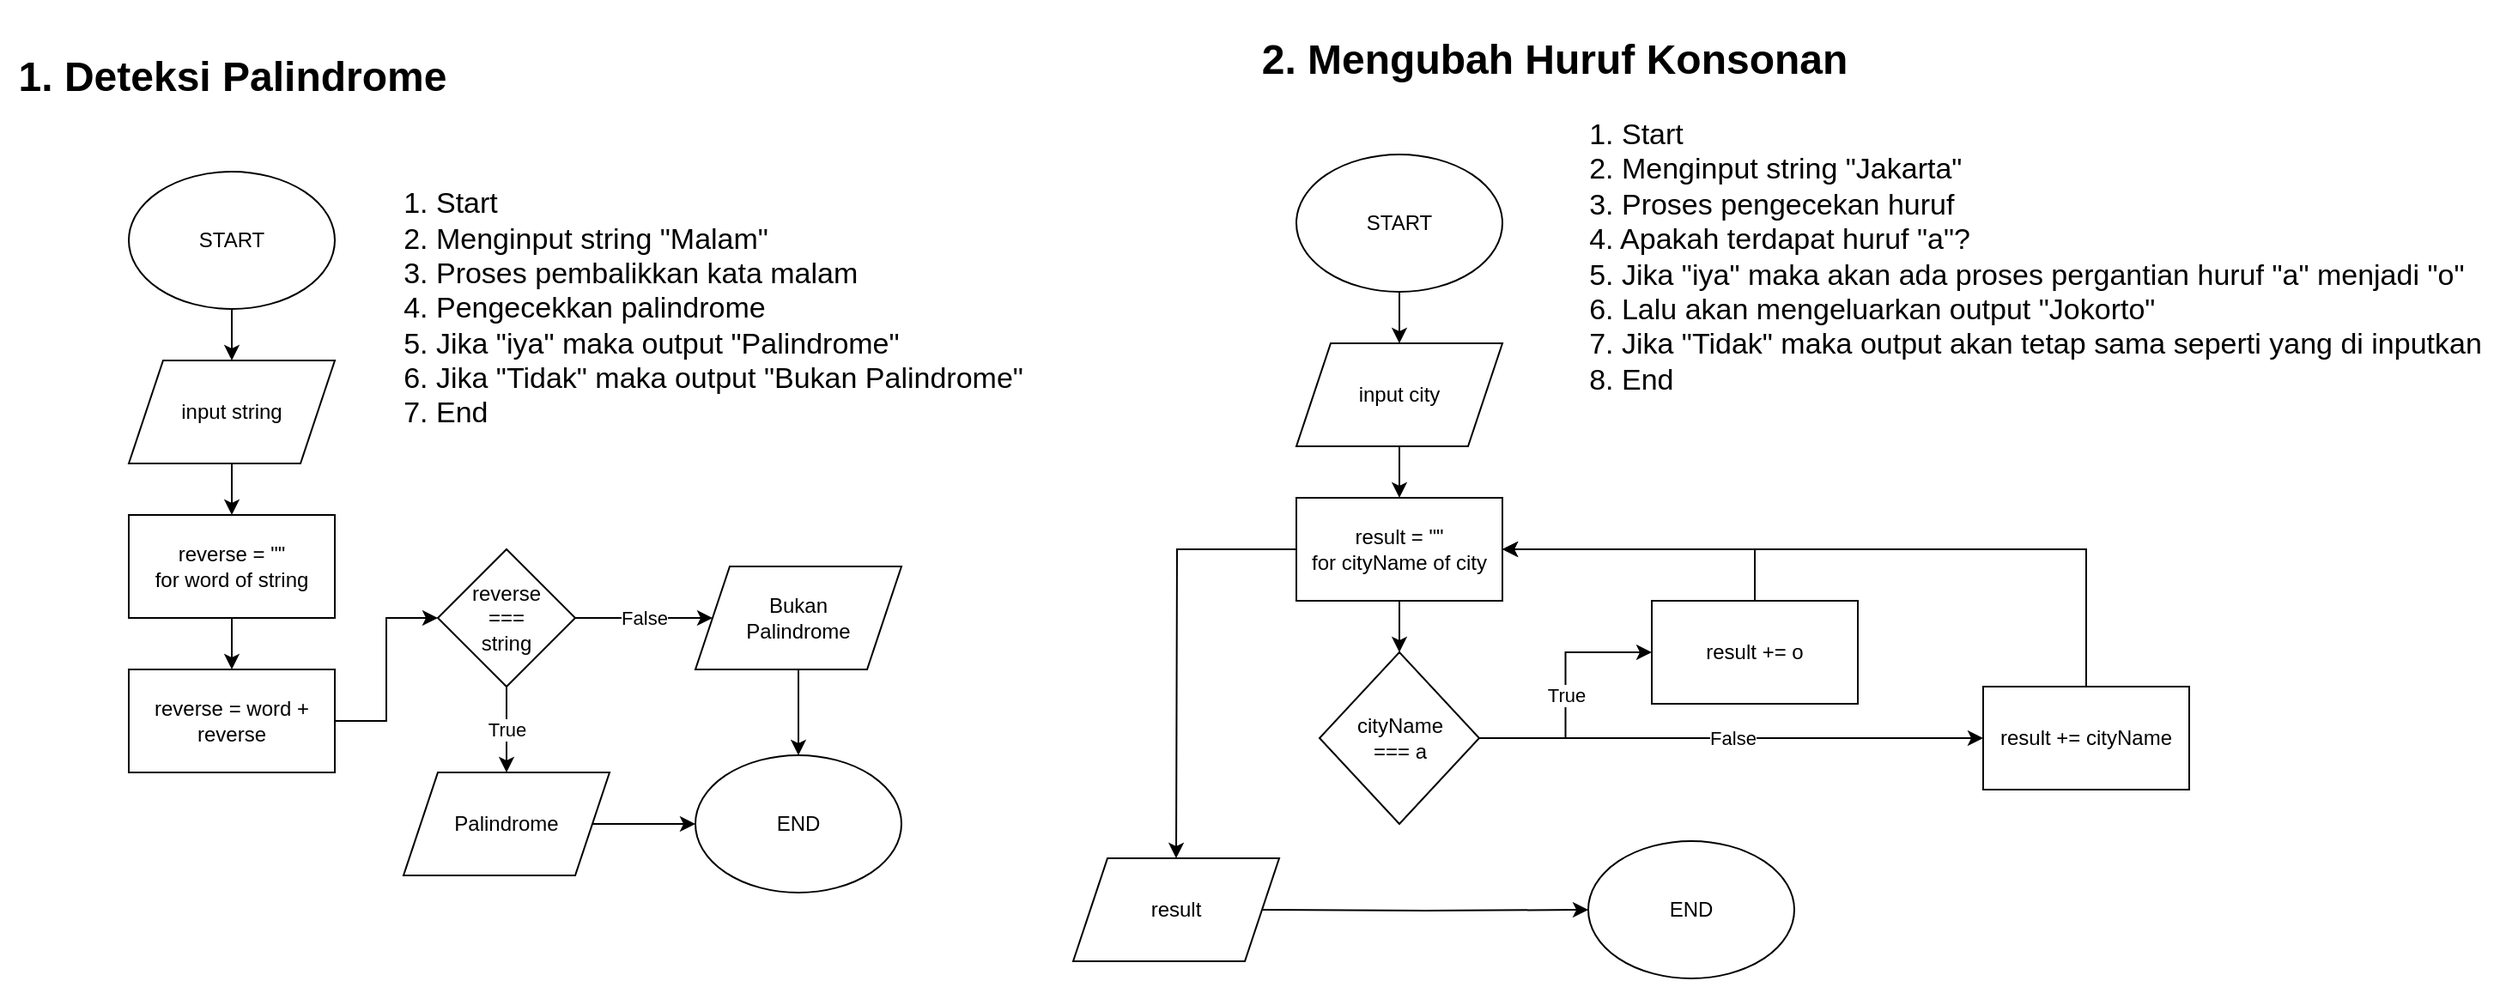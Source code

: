 <mxfile version="20.5.1" type="device"><diagram id="C5RBs43oDa-KdzZeNtuy" name="Page-1"><mxGraphModel dx="2858" dy="2252" grid="1" gridSize="10" guides="1" tooltips="1" connect="1" arrows="1" fold="1" page="1" pageScale="1" pageWidth="827" pageHeight="1169" math="0" shadow="0"><root><mxCell id="WIyWlLk6GJQsqaUBKTNV-0"/><mxCell id="WIyWlLk6GJQsqaUBKTNV-1" parent="WIyWlLk6GJQsqaUBKTNV-0"/><mxCell id="mCYg9r9cmCHu4iVL0JhN-7" style="edgeStyle=orthogonalEdgeStyle;rounded=0;orthogonalLoop=1;jettySize=auto;html=1;entryX=0.5;entryY=0;entryDx=0;entryDy=0;" parent="WIyWlLk6GJQsqaUBKTNV-1" source="mCYg9r9cmCHu4iVL0JhN-0" target="mCYg9r9cmCHu4iVL0JhN-2" edge="1"><mxGeometry relative="1" as="geometry"/></mxCell><mxCell id="mCYg9r9cmCHu4iVL0JhN-0" value="START" style="ellipse;whiteSpace=wrap;html=1;" parent="WIyWlLk6GJQsqaUBKTNV-1" vertex="1"><mxGeometry x="40" y="40" width="120" height="80" as="geometry"/></mxCell><mxCell id="mCYg9r9cmCHu4iVL0JhN-8" value="" style="edgeStyle=orthogonalEdgeStyle;rounded=0;orthogonalLoop=1;jettySize=auto;html=1;" parent="WIyWlLk6GJQsqaUBKTNV-1" source="mCYg9r9cmCHu4iVL0JhN-2" edge="1"><mxGeometry relative="1" as="geometry"><mxPoint x="100" y="240" as="targetPoint"/></mxGeometry></mxCell><mxCell id="mCYg9r9cmCHu4iVL0JhN-2" value="input string" style="shape=parallelogram;perimeter=parallelogramPerimeter;whiteSpace=wrap;html=1;fixedSize=1;" parent="WIyWlLk6GJQsqaUBKTNV-1" vertex="1"><mxGeometry x="40" y="150" width="120" height="60" as="geometry"/></mxCell><mxCell id="mCYg9r9cmCHu4iVL0JhN-15" value="&lt;h1&gt;1. Deteksi Palindrome&lt;/h1&gt;" style="text;html=1;align=center;verticalAlign=middle;resizable=0;points=[];autosize=1;strokeColor=none;fillColor=none;" parent="WIyWlLk6GJQsqaUBKTNV-1" vertex="1"><mxGeometry x="-35" y="-50" width="270" height="70" as="geometry"/></mxCell><mxCell id="mCYg9r9cmCHu4iVL0JhN-16" value="&lt;div style=&quot;text-align: justify; font-size: 17px;&quot;&gt;&lt;span style=&quot;background-color: initial;&quot;&gt;&lt;font style=&quot;font-size: 17px;&quot;&gt;1. Start&lt;/font&gt;&lt;/span&gt;&lt;/div&gt;&lt;div style=&quot;text-align: justify; font-size: 17px;&quot;&gt;&lt;span style=&quot;background-color: initial;&quot;&gt;&lt;font style=&quot;font-size: 17px;&quot;&gt;2. Menginput string &quot;Malam&quot;&lt;/font&gt;&lt;/span&gt;&lt;/div&gt;&lt;div style=&quot;text-align: justify; font-size: 17px;&quot;&gt;&lt;span style=&quot;background-color: initial;&quot;&gt;&lt;font style=&quot;font-size: 17px;&quot;&gt;3. Proses pembalikkan kata malam&lt;/font&gt;&lt;/span&gt;&lt;/div&gt;&lt;div style=&quot;text-align: justify; font-size: 17px;&quot;&gt;&lt;span style=&quot;background-color: initial;&quot;&gt;&lt;font style=&quot;font-size: 17px;&quot;&gt;4. Pengecekkan palindrome&lt;/font&gt;&lt;/span&gt;&lt;/div&gt;&lt;div style=&quot;text-align: justify; font-size: 17px;&quot;&gt;&lt;font style=&quot;font-size: 17px;&quot;&gt;5. Jika &quot;iya&quot; maka output &quot;Palindrome&quot;&lt;/font&gt;&lt;/div&gt;&lt;div style=&quot;text-align: justify; font-size: 17px;&quot;&gt;&lt;font style=&quot;font-size: 17px;&quot;&gt;6. Jika &quot;Tidak&quot; maka output &quot;Bukan Palindrome&quot;&lt;/font&gt;&lt;/div&gt;&lt;div style=&quot;text-align: justify; font-size: 17px;&quot;&gt;&lt;font style=&quot;font-size: 17px;&quot;&gt;7. End&lt;/font&gt;&lt;/div&gt;" style="text;html=1;align=center;verticalAlign=middle;resizable=0;points=[];autosize=1;strokeColor=none;fillColor=none;" parent="WIyWlLk6GJQsqaUBKTNV-1" vertex="1"><mxGeometry x="190" y="40" width="380" height="160" as="geometry"/></mxCell><mxCell id="mCYg9r9cmCHu4iVL0JhN-18" value="&lt;h1&gt;2. Mengubah Huruf Konsonan&lt;/h1&gt;" style="text;html=1;align=center;verticalAlign=middle;resizable=0;points=[];autosize=1;strokeColor=none;fillColor=none;" parent="WIyWlLk6GJQsqaUBKTNV-1" vertex="1"><mxGeometry x="690" y="-60" width="360" height="70" as="geometry"/></mxCell><mxCell id="as_24OD4NIslSTrrhi6Q-15" value="" style="edgeStyle=orthogonalEdgeStyle;rounded=0;orthogonalLoop=1;jettySize=auto;html=1;fontSize=14;" parent="WIyWlLk6GJQsqaUBKTNV-1" source="as_24OD4NIslSTrrhi6Q-0" target="as_24OD4NIslSTrrhi6Q-1" edge="1"><mxGeometry relative="1" as="geometry"/></mxCell><mxCell id="as_24OD4NIslSTrrhi6Q-0" value="START" style="ellipse;whiteSpace=wrap;html=1;" parent="WIyWlLk6GJQsqaUBKTNV-1" vertex="1"><mxGeometry x="720" y="30" width="120" height="80" as="geometry"/></mxCell><mxCell id="as_24OD4NIslSTrrhi6Q-14" value="" style="edgeStyle=orthogonalEdgeStyle;rounded=0;orthogonalLoop=1;jettySize=auto;html=1;fontSize=14;" parent="WIyWlLk6GJQsqaUBKTNV-1" source="as_24OD4NIslSTrrhi6Q-1" target="as_24OD4NIslSTrrhi6Q-4" edge="1"><mxGeometry relative="1" as="geometry"/></mxCell><mxCell id="as_24OD4NIslSTrrhi6Q-1" value="input city" style="shape=parallelogram;perimeter=parallelogramPerimeter;whiteSpace=wrap;html=1;fixedSize=1;" parent="WIyWlLk6GJQsqaUBKTNV-1" vertex="1"><mxGeometry x="720" y="140" width="120" height="60" as="geometry"/></mxCell><mxCell id="PYnkq5Q3Yymp-fOx2FgQ-7" style="edgeStyle=orthogonalEdgeStyle;rounded=0;orthogonalLoop=1;jettySize=auto;html=1;entryX=1;entryY=0.5;entryDx=0;entryDy=0;" edge="1" parent="WIyWlLk6GJQsqaUBKTNV-1" source="as_24OD4NIslSTrrhi6Q-2" target="as_24OD4NIslSTrrhi6Q-4"><mxGeometry relative="1" as="geometry"><Array as="points"><mxPoint x="987" y="260"/></Array></mxGeometry></mxCell><mxCell id="as_24OD4NIslSTrrhi6Q-2" value="result += o" style="rounded=0;whiteSpace=wrap;html=1;" parent="WIyWlLk6GJQsqaUBKTNV-1" vertex="1"><mxGeometry x="927" y="290" width="120" height="60" as="geometry"/></mxCell><mxCell id="as_24OD4NIslSTrrhi6Q-13" style="edgeStyle=orthogonalEdgeStyle;rounded=0;orthogonalLoop=1;jettySize=auto;html=1;fontSize=14;" parent="WIyWlLk6GJQsqaUBKTNV-1" source="as_24OD4NIslSTrrhi6Q-4" target="as_24OD4NIslSTrrhi6Q-5" edge="1"><mxGeometry relative="1" as="geometry"/></mxCell><mxCell id="PYnkq5Q3Yymp-fOx2FgQ-12" style="edgeStyle=orthogonalEdgeStyle;rounded=0;orthogonalLoop=1;jettySize=auto;html=1;" edge="1" parent="WIyWlLk6GJQsqaUBKTNV-1" source="as_24OD4NIslSTrrhi6Q-4"><mxGeometry relative="1" as="geometry"><mxPoint x="650" y="440" as="targetPoint"/></mxGeometry></mxCell><mxCell id="as_24OD4NIslSTrrhi6Q-4" value="result = &quot;&quot;&lt;br&gt;for cityName of city" style="rounded=0;whiteSpace=wrap;html=1;" parent="WIyWlLk6GJQsqaUBKTNV-1" vertex="1"><mxGeometry x="720" y="230" width="120" height="60" as="geometry"/></mxCell><mxCell id="PYnkq5Q3Yymp-fOx2FgQ-4" value="True" style="edgeStyle=orthogonalEdgeStyle;rounded=0;orthogonalLoop=1;jettySize=auto;html=1;" edge="1" parent="WIyWlLk6GJQsqaUBKTNV-1" source="as_24OD4NIslSTrrhi6Q-5" target="as_24OD4NIslSTrrhi6Q-2"><mxGeometry relative="1" as="geometry"/></mxCell><mxCell id="PYnkq5Q3Yymp-fOx2FgQ-5" value="False" style="edgeStyle=orthogonalEdgeStyle;rounded=0;orthogonalLoop=1;jettySize=auto;html=1;entryX=0;entryY=0.5;entryDx=0;entryDy=0;" edge="1" parent="WIyWlLk6GJQsqaUBKTNV-1" source="as_24OD4NIslSTrrhi6Q-5" target="PYnkq5Q3Yymp-fOx2FgQ-0"><mxGeometry relative="1" as="geometry"/></mxCell><mxCell id="as_24OD4NIslSTrrhi6Q-5" value="cityName &lt;br&gt;=== a" style="rhombus;whiteSpace=wrap;html=1;" parent="WIyWlLk6GJQsqaUBKTNV-1" vertex="1"><mxGeometry x="733.5" y="320" width="93" height="100" as="geometry"/></mxCell><mxCell id="as_24OD4NIslSTrrhi6Q-7" value="END" style="ellipse;whiteSpace=wrap;html=1;" parent="WIyWlLk6GJQsqaUBKTNV-1" vertex="1"><mxGeometry x="890" y="430" width="120" height="80" as="geometry"/></mxCell><mxCell id="as_24OD4NIslSTrrhi6Q-21" value="&lt;div style=&quot;text-align: justify ; font-size: 17px&quot;&gt;&lt;span&gt;&lt;font style=&quot;font-size: 17px&quot;&gt;1. Start&lt;/font&gt;&lt;/span&gt;&lt;/div&gt;&lt;div style=&quot;text-align: justify ; font-size: 17px&quot;&gt;&lt;span&gt;&lt;font style=&quot;font-size: 17px&quot;&gt;2. Menginput string &quot;Jakarta&quot;&lt;/font&gt;&lt;/span&gt;&lt;/div&gt;&lt;div style=&quot;text-align: justify ; font-size: 17px&quot;&gt;&lt;span&gt;&lt;font style=&quot;font-size: 17px&quot;&gt;3. Proses pengecekan huruf&lt;/font&gt;&lt;/span&gt;&lt;/div&gt;&lt;div style=&quot;text-align: justify ; font-size: 17px&quot;&gt;&lt;span&gt;&lt;font style=&quot;font-size: 17px&quot;&gt;4. Apakah terdapat huruf &quot;a&quot;?&lt;/font&gt;&lt;/span&gt;&lt;/div&gt;&lt;div style=&quot;text-align: justify ; font-size: 17px&quot;&gt;&lt;font style=&quot;font-size: 17px&quot;&gt;5. Jika &quot;iya&quot; maka akan ada proses pergantian huruf &quot;a&quot; menjadi &quot;o&quot;&lt;/font&gt;&lt;/div&gt;&lt;div style=&quot;text-align: justify ; font-size: 17px&quot;&gt;&lt;font style=&quot;font-size: 17px&quot;&gt;6. Lalu akan mengeluarkan output &quot;Jokorto&quot;&lt;/font&gt;&lt;/div&gt;&lt;div style=&quot;text-align: justify ; font-size: 17px&quot;&gt;&lt;font style=&quot;font-size: 17px&quot;&gt;7. Jika &quot;Tidak&quot; maka output akan tetap sama seperti yang di inputkan&lt;/font&gt;&lt;/div&gt;&lt;div style=&quot;text-align: justify ; font-size: 17px&quot;&gt;&lt;font style=&quot;font-size: 17px&quot;&gt;8. End&lt;/font&gt;&lt;/div&gt;" style="text;html=1;align=center;verticalAlign=middle;resizable=0;points=[];autosize=1;strokeColor=none;fillColor=none;" parent="WIyWlLk6GJQsqaUBKTNV-1" vertex="1"><mxGeometry x="880" y="30" width="540" height="120" as="geometry"/></mxCell><mxCell id="PYnkq5Q3Yymp-fOx2FgQ-13" style="edgeStyle=orthogonalEdgeStyle;rounded=0;orthogonalLoop=1;jettySize=auto;html=1;entryX=1;entryY=0.5;entryDx=0;entryDy=0;" edge="1" parent="WIyWlLk6GJQsqaUBKTNV-1" source="PYnkq5Q3Yymp-fOx2FgQ-0" target="as_24OD4NIslSTrrhi6Q-4"><mxGeometry relative="1" as="geometry"><Array as="points"><mxPoint x="1180" y="260"/></Array></mxGeometry></mxCell><mxCell id="PYnkq5Q3Yymp-fOx2FgQ-0" value="result += cityName" style="rounded=0;whiteSpace=wrap;html=1;" vertex="1" parent="WIyWlLk6GJQsqaUBKTNV-1"><mxGeometry x="1120" y="340" width="120" height="60" as="geometry"/></mxCell><mxCell id="PYnkq5Q3Yymp-fOx2FgQ-10" style="edgeStyle=orthogonalEdgeStyle;rounded=0;orthogonalLoop=1;jettySize=auto;html=1;" edge="1" parent="WIyWlLk6GJQsqaUBKTNV-1" target="as_24OD4NIslSTrrhi6Q-7"><mxGeometry relative="1" as="geometry"><mxPoint x="700" y="470" as="sourcePoint"/></mxGeometry></mxCell><mxCell id="PYnkq5Q3Yymp-fOx2FgQ-8" value="result" style="shape=parallelogram;perimeter=parallelogramPerimeter;whiteSpace=wrap;html=1;fixedSize=1;" vertex="1" parent="WIyWlLk6GJQsqaUBKTNV-1"><mxGeometry x="590" y="440" width="120" height="60" as="geometry"/></mxCell><mxCell id="PYnkq5Q3Yymp-fOx2FgQ-16" style="edgeStyle=orthogonalEdgeStyle;rounded=0;orthogonalLoop=1;jettySize=auto;html=1;entryX=0.5;entryY=0;entryDx=0;entryDy=0;" edge="1" parent="WIyWlLk6GJQsqaUBKTNV-1" source="PYnkq5Q3Yymp-fOx2FgQ-14" target="PYnkq5Q3Yymp-fOx2FgQ-15"><mxGeometry relative="1" as="geometry"/></mxCell><mxCell id="PYnkq5Q3Yymp-fOx2FgQ-14" value="reverse = &quot;&quot;&lt;br&gt;for word of string" style="rounded=0;whiteSpace=wrap;html=1;" vertex="1" parent="WIyWlLk6GJQsqaUBKTNV-1"><mxGeometry x="40" y="240" width="120" height="60" as="geometry"/></mxCell><mxCell id="PYnkq5Q3Yymp-fOx2FgQ-18" style="edgeStyle=orthogonalEdgeStyle;rounded=0;orthogonalLoop=1;jettySize=auto;html=1;" edge="1" parent="WIyWlLk6GJQsqaUBKTNV-1" source="PYnkq5Q3Yymp-fOx2FgQ-15" target="PYnkq5Q3Yymp-fOx2FgQ-17"><mxGeometry relative="1" as="geometry"/></mxCell><mxCell id="PYnkq5Q3Yymp-fOx2FgQ-15" value="reverse = word + reverse" style="rounded=0;whiteSpace=wrap;html=1;" vertex="1" parent="WIyWlLk6GJQsqaUBKTNV-1"><mxGeometry x="40" y="330" width="120" height="60" as="geometry"/></mxCell><mxCell id="PYnkq5Q3Yymp-fOx2FgQ-22" value="False" style="edgeStyle=orthogonalEdgeStyle;rounded=0;orthogonalLoop=1;jettySize=auto;html=1;" edge="1" parent="WIyWlLk6GJQsqaUBKTNV-1" source="PYnkq5Q3Yymp-fOx2FgQ-17" target="PYnkq5Q3Yymp-fOx2FgQ-20"><mxGeometry relative="1" as="geometry"/></mxCell><mxCell id="PYnkq5Q3Yymp-fOx2FgQ-23" value="True" style="edgeStyle=orthogonalEdgeStyle;rounded=0;orthogonalLoop=1;jettySize=auto;html=1;" edge="1" parent="WIyWlLk6GJQsqaUBKTNV-1" source="PYnkq5Q3Yymp-fOx2FgQ-17" target="PYnkq5Q3Yymp-fOx2FgQ-19"><mxGeometry relative="1" as="geometry"/></mxCell><mxCell id="PYnkq5Q3Yymp-fOx2FgQ-17" value="reverse &lt;br&gt;=== &lt;br&gt;string" style="rhombus;whiteSpace=wrap;html=1;" vertex="1" parent="WIyWlLk6GJQsqaUBKTNV-1"><mxGeometry x="220" y="260" width="80" height="80" as="geometry"/></mxCell><mxCell id="PYnkq5Q3Yymp-fOx2FgQ-27" style="edgeStyle=orthogonalEdgeStyle;rounded=0;orthogonalLoop=1;jettySize=auto;html=1;" edge="1" parent="WIyWlLk6GJQsqaUBKTNV-1" source="PYnkq5Q3Yymp-fOx2FgQ-19" target="PYnkq5Q3Yymp-fOx2FgQ-24"><mxGeometry relative="1" as="geometry"/></mxCell><mxCell id="PYnkq5Q3Yymp-fOx2FgQ-19" value="Palindrome" style="shape=parallelogram;perimeter=parallelogramPerimeter;whiteSpace=wrap;html=1;fixedSize=1;" vertex="1" parent="WIyWlLk6GJQsqaUBKTNV-1"><mxGeometry x="200" y="390" width="120" height="60" as="geometry"/></mxCell><mxCell id="PYnkq5Q3Yymp-fOx2FgQ-25" style="edgeStyle=orthogonalEdgeStyle;rounded=0;orthogonalLoop=1;jettySize=auto;html=1;" edge="1" parent="WIyWlLk6GJQsqaUBKTNV-1" source="PYnkq5Q3Yymp-fOx2FgQ-20" target="PYnkq5Q3Yymp-fOx2FgQ-24"><mxGeometry relative="1" as="geometry"/></mxCell><mxCell id="PYnkq5Q3Yymp-fOx2FgQ-20" value="Bukan&lt;br&gt;Palindrome" style="shape=parallelogram;perimeter=parallelogramPerimeter;whiteSpace=wrap;html=1;fixedSize=1;" vertex="1" parent="WIyWlLk6GJQsqaUBKTNV-1"><mxGeometry x="370" y="270" width="120" height="60" as="geometry"/></mxCell><mxCell id="PYnkq5Q3Yymp-fOx2FgQ-24" value="END" style="ellipse;whiteSpace=wrap;html=1;" vertex="1" parent="WIyWlLk6GJQsqaUBKTNV-1"><mxGeometry x="370" y="380" width="120" height="80" as="geometry"/></mxCell></root></mxGraphModel></diagram></mxfile>